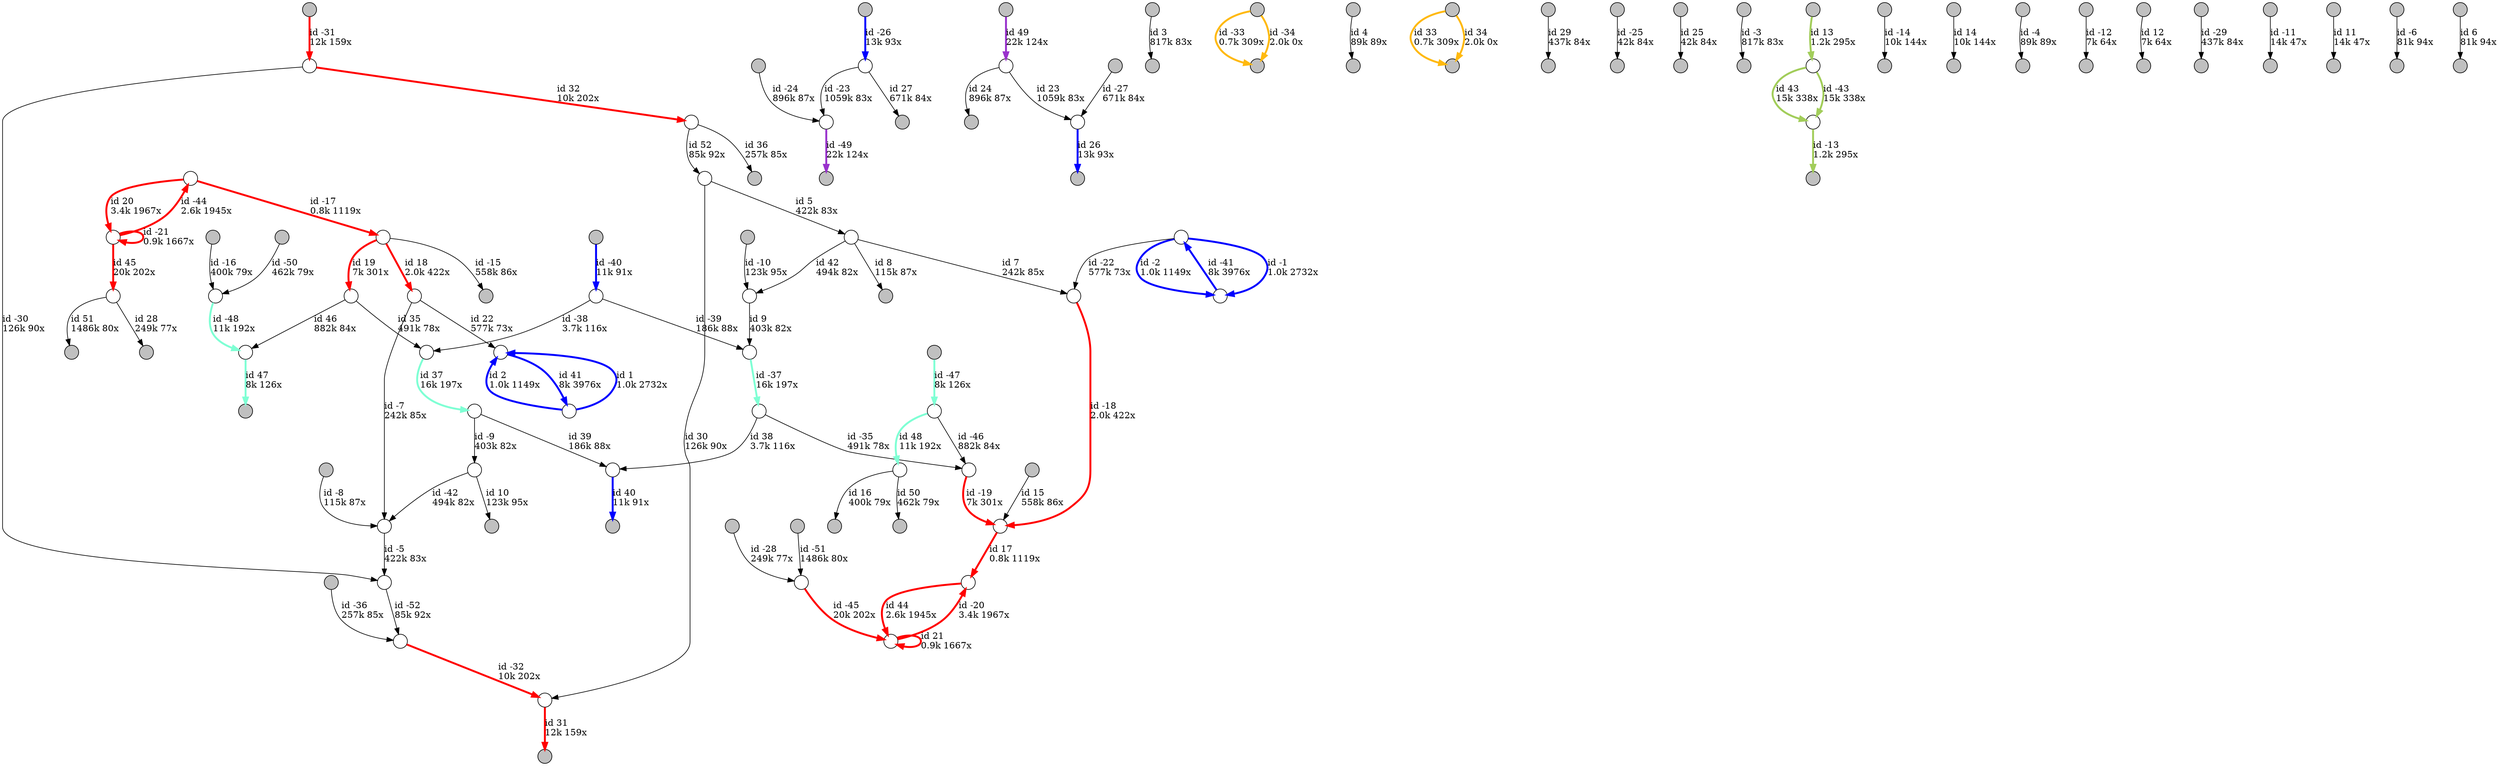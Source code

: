 digraph {
nodesep = 0.5;
node [shape = circle, label = "", height = 0.3];
"0" [style = "filled", fillcolor = "grey"];
"1" [style = "filled", fillcolor = "grey"];
"2" [style = "filled", fillcolor = "grey"];
"3" [style = "filled", fillcolor = "grey"];
"4" [style = "filled", fillcolor = "grey"];
"5" [style = "filled", fillcolor = "grey"];
"6" [style = "filled", fillcolor = "grey"];
"7" [style = "filled", fillcolor = "grey"];
"8" [style = "filled", fillcolor = "grey"];
"9" [style = "filled", fillcolor = "grey"];
"10" [style = "filled", fillcolor = "grey"];
"11" [style = "filled", fillcolor = "grey"];
"12" [style = "filled", fillcolor = "grey"];
"13" [style = "filled", fillcolor = "grey"];
"14" [style = "filled", fillcolor = "grey"];
"15" [style = "filled", fillcolor = "grey"];
"16" [style = "filled", fillcolor = "grey"];
"17" [style = "filled", fillcolor = "grey"];
"18" [style = "filled", fillcolor = "grey"];
"19" [style = "filled", fillcolor = "grey"];
"20" [style = "filled", fillcolor = "grey"];
"21" [style = "filled", fillcolor = "grey"];
"22" [style = "filled", fillcolor = "grey"];
"23" [style = "filled", fillcolor = "grey"];
"24" [style = "filled", fillcolor = "grey"];
"25" [style = "filled", fillcolor = "grey"];
"26" [style = "filled", fillcolor = "grey"];
"27" [style = "filled", fillcolor = "grey"];
"28" [style = "filled", fillcolor = "grey"];
"29" [style = "filled", fillcolor = "grey"];
"30" [style = "filled", fillcolor = "grey"];
"31" [style = "filled", fillcolor = "grey"];
"32" [style = "filled", fillcolor = "grey"];
"33" [style = "filled", fillcolor = "grey"];
"34" [style = "filled", fillcolor = "grey"];
"35" [style = "filled", fillcolor = "grey"];
"36" [style = "filled", fillcolor = "grey"];
"37" [style = "filled", fillcolor = "grey"];
"38" [style = "filled", fillcolor = "grey"];
"39" [style = "filled", fillcolor = "grey"];
"40" [style = "filled", fillcolor = "grey"];
"41" [style = "filled", fillcolor = "grey"];
"42" [style = "filled", fillcolor = "grey"];
"43" [style = "filled", fillcolor = "grey"];
"44" [style = "filled", fillcolor = "grey"];
"45" [style = "filled", fillcolor = "grey"];
"46" [style = "filled", fillcolor = "grey"];
"47" [style = "filled", fillcolor = "grey"];
"48" [style = "filled", fillcolor = "grey"];
"49" [style = "filled", fillcolor = "grey"];
"50" [style = "filled", fillcolor = "grey"];
"51" [style = "filled", fillcolor = "grey"];
"52" [style = "filled", fillcolor = "grey"];
"53" [style = "filled", fillcolor = "grey"];
"54" [style = "filled", fillcolor = "grey"];
"55" [style = "filled", fillcolor = "grey"];
"56" [style = "filled", fillcolor = "grey"];
"57" [style = "filled", fillcolor = "grey"];
"58" [style = "filled", fillcolor = "grey"];
"59" [style = "filled", fillcolor = "grey"];
"60" [style = "filled", fillcolor = "grey"];
"61" [style = "filled", fillcolor = "grey"];
"62" [style = "filled", fillcolor = "grey"];
"63" [style = "filled", fillcolor = "grey"];
"64" [style = "filled", fillcolor = "grey"];
"65" [style = "filled", fillcolor = "grey"];
"66" [style = "filled", fillcolor = "grey"];
"67" [style = "filled", fillcolor = "grey"];
"68" -> "69" [label = "id 1\l1.0k 2732x", color = "blue" , penwidth = 3] ;
"70" -> "71" [label = "id -1\l1.0k 2732x", color = "blue" , penwidth = 3] ;
"68" -> "69" [label = "id 2\l1.0k 1149x", color = "blue" , penwidth = 3] ;
"70" -> "71" [label = "id -2\l1.0k 1149x", color = "blue" , penwidth = 3] ;
"62" -> "6" [label = "id 3\l817k 83x", color = "black"] ;
"17" -> "30" [label = "id -3\l817k 83x", color = "black"] ;
"10" -> "47" [label = "id 4\l89k 89x", color = "black"] ;
"31" -> "40" [label = "id -4\l89k 89x", color = "black"] ;
"72" -> "73" [label = "id 5\l422k 83x", color = "black"] ;
"74" -> "75" [label = "id -5\l422k 83x", color = "black"] ;
"55" -> "63" [label = "id 6\l81k 94x", color = "black"] ;
"54" -> "61" [label = "id -6\l81k 94x", color = "black"] ;
"73" -> "76" [label = "id 7\l242k 85x", color = "black"] ;
"77" -> "74" [label = "id -7\l242k 85x", color = "black"] ;
"73" -> "50" [label = "id 8\l115k 87x", color = "black"] ;
"49" -> "74" [label = "id -8\l115k 87x", color = "black"] ;
"78" -> "79" [label = "id 9\l403k 82x", color = "black"] ;
"80" -> "81" [label = "id -9\l403k 82x", color = "black"] ;
"81" -> "60" [label = "id 10\l123k 95x", color = "black"] ;
"53" -> "78" [label = "id -10\l123k 95x", color = "black"] ;
"44" -> "46" [label = "id 11\l14k 47x", color = "black"] ;
"42" -> "58" [label = "id -11\l14k 47x", color = "black"] ;
"38" -> "37" [label = "id 12\l7k 64x", color = "black"] ;
"36" -> "35" [label = "id -12\l7k 64x", color = "black"] ;
"45" -> "82" [label = "id 13\l1.2k 295x", color = "darkolivegreen3" , penwidth = 3] ;
"83" -> "22" [label = "id -13\l1.2k 295x", color = "darkolivegreen3" , penwidth = 3] ;
"29" -> "43" [label = "id 14\l10k 144x", color = "black"] ;
"27" -> "59" [label = "id -14\l10k 144x", color = "black"] ;
"51" -> "84" [label = "id 15\l558k 86x", color = "black"] ;
"85" -> "34" [label = "id -15\l558k 86x", color = "black"] ;
"86" -> "26" [label = "id 16\l400k 79x", color = "black"] ;
"32" -> "87" [label = "id -16\l400k 79x", color = "black"] ;
"84" -> "88" [label = "id 17\l0.8k 1119x", color = "red" , penwidth = 3] ;
"89" -> "85" [label = "id -17\l0.8k 1119x", color = "red" , penwidth = 3] ;
"85" -> "77" [label = "id 18\l2.0k 422x", color = "red" , penwidth = 3] ;
"76" -> "84" [label = "id -18\l2.0k 422x", color = "red" , penwidth = 3] ;
"85" -> "90" [label = "id 19\l7k 301x", color = "red" , penwidth = 3] ;
"91" -> "84" [label = "id -19\l7k 301x", color = "red" , penwidth = 3] ;
"89" -> "92" [label = "id 20\l3.4k 1967x", color = "red" , penwidth = 3] ;
"93" -> "88" [label = "id -20\l3.4k 1967x", color = "red" , penwidth = 3] ;
"93" -> "93" [label = "id 21\l0.9k 1667x", color = "red" , penwidth = 3] ;
"92" -> "92" [label = "id -21\l0.9k 1667x", color = "red" , penwidth = 3] ;
"77" -> "69" [label = "id 22\l577k 73x", color = "black"] ;
"70" -> "76" [label = "id -22\l577k 73x", color = "black"] ;
"94" -> "95" [label = "id 23\l1059k 83x", color = "black"] ;
"96" -> "97" [label = "id -23\l1059k 83x", color = "black"] ;
"94" -> "25" [label = "id 24\l896k 87x", color = "black"] ;
"48" -> "97" [label = "id -24\l896k 87x", color = "black"] ;
"15" -> "56" [label = "id 25\l42k 84x", color = "black"] ;
"52" -> "14" [label = "id -25\l42k 84x", color = "black"] ;
"95" -> "19" [label = "id 26\l13k 93x", color = "blue" , penwidth = 3] ;
"13" -> "96" [label = "id -26\l13k 93x", color = "blue" , penwidth = 3] ;
"96" -> "65" [label = "id 27\l671k 84x", color = "black"] ;
"16" -> "95" [label = "id -27\l671k 84x", color = "black"] ;
"98" -> "28" [label = "id 28\l249k 77x", color = "black"] ;
"23" -> "99" [label = "id -28\l249k 77x", color = "black"] ;
"12" -> "24" [label = "id 29\l437k 84x", color = "black"] ;
"57" -> "39" [label = "id -29\l437k 84x", color = "black"] ;
"72" -> "100" [label = "id 30\l126k 90x", color = "black"] ;
"101" -> "75" [label = "id -30\l126k 90x", color = "black"] ;
"100" -> "66" [label = "id 31\l12k 159x", color = "red" , penwidth = 3] ;
"0" -> "101" [label = "id -31\l12k 159x", color = "red" , penwidth = 3] ;
"101" -> "102" [label = "id 32\l10k 202x", color = "red" , penwidth = 3] ;
"103" -> "100" [label = "id -32\l10k 202x", color = "red" , penwidth = 3] ;
"11" -> "67" [label = "id 33\l0.7k 309x", color = "darkgoldenrod1" , penwidth = 3] ;
"18" -> "9" [label = "id -33\l0.7k 309x", color = "darkgoldenrod1" , penwidth = 3] ;
"11" -> "67" [label = "id 34\l2.0k 0x", color = "darkgoldenrod1" , penwidth = 3] ;
"18" -> "9" [label = "id -34\l2.0k 0x", color = "darkgoldenrod1" , penwidth = 3] ;
"90" -> "104" [label = "id 35\l491k 78x", color = "black"] ;
"105" -> "91" [label = "id -35\l491k 78x", color = "black"] ;
"102" -> "41" [label = "id 36\l257k 85x", color = "black"] ;
"8" -> "103" [label = "id -36\l257k 85x", color = "black"] ;
"104" -> "80" [label = "id 37\l16k 197x", color = "aquamarine1" , penwidth = 3] ;
"79" -> "105" [label = "id -37\l16k 197x", color = "aquamarine1" , penwidth = 3] ;
"105" -> "106" [label = "id 38\l3.7k 116x", color = "black"] ;
"107" -> "104" [label = "id -38\l3.7k 116x", color = "black"] ;
"80" -> "106" [label = "id 39\l186k 88x", color = "black"] ;
"107" -> "79" [label = "id -39\l186k 88x", color = "black"] ;
"106" -> "21" [label = "id 40\l11k 91x", color = "blue" , penwidth = 3] ;
"7" -> "107" [label = "id -40\l11k 91x", color = "blue" , penwidth = 3] ;
"69" -> "68" [label = "id 41\l8k 3976x", color = "blue" , penwidth = 3] ;
"71" -> "70" [label = "id -41\l8k 3976x", color = "blue" , penwidth = 3] ;
"73" -> "78" [label = "id 42\l494k 82x", color = "black"] ;
"81" -> "74" [label = "id -42\l494k 82x", color = "black"] ;
"82" -> "83" [label = "id 43\l15k 338x", color = "darkolivegreen3" , penwidth = 3] ;
"82" -> "83" [label = "id -43\l15k 338x", color = "darkolivegreen3" , penwidth = 3] ;
"88" -> "93" [label = "id 44\l2.6k 1945x", color = "red" , penwidth = 3] ;
"92" -> "89" [label = "id -44\l2.6k 1945x", color = "red" , penwidth = 3] ;
"92" -> "98" [label = "id 45\l20k 202x", color = "red" , penwidth = 3] ;
"99" -> "93" [label = "id -45\l20k 202x", color = "red" , penwidth = 3] ;
"90" -> "108" [label = "id 46\l882k 84x", color = "black"] ;
"109" -> "91" [label = "id -46\l882k 84x", color = "black"] ;
"108" -> "5" [label = "id 47\l8k 126x", color = "aquamarine1" , penwidth = 3] ;
"64" -> "109" [label = "id -47\l8k 126x", color = "aquamarine1" , penwidth = 3] ;
"109" -> "86" [label = "id 48\l11k 192x", color = "aquamarine1" , penwidth = 3] ;
"87" -> "108" [label = "id -48\l11k 192x", color = "aquamarine1" , penwidth = 3] ;
"4" -> "94" [label = "id 49\l22k 124x", color = "darkorchid" , penwidth = 3] ;
"97" -> "3" [label = "id -49\l22k 124x", color = "darkorchid" , penwidth = 3] ;
"86" -> "2" [label = "id 50\l462k 79x", color = "black"] ;
"20" -> "87" [label = "id -50\l462k 79x", color = "black"] ;
"98" -> "1" [label = "id 51\l1486k 80x", color = "black"] ;
"33" -> "99" [label = "id -51\l1486k 80x", color = "black"] ;
"102" -> "72" [label = "id 52\l85k 92x", color = "black"] ;
"75" -> "103" [label = "id -52\l85k 92x", color = "black"] ;
}
